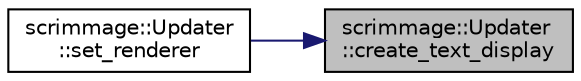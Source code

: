 digraph "scrimmage::Updater::create_text_display"
{
 // LATEX_PDF_SIZE
  edge [fontname="Helvetica",fontsize="10",labelfontname="Helvetica",labelfontsize="10"];
  node [fontname="Helvetica",fontsize="10",shape=record];
  rankdir="RL";
  Node1 [label="scrimmage::Updater\l::create_text_display",height=0.2,width=0.4,color="black", fillcolor="grey75", style="filled", fontcolor="black",tooltip=" "];
  Node1 -> Node2 [dir="back",color="midnightblue",fontsize="10",style="solid",fontname="Helvetica"];
  Node2 [label="scrimmage::Updater\l::set_renderer",height=0.2,width=0.4,color="black", fillcolor="white", style="filled",URL="$classscrimmage_1_1Updater.html#a388a8760bb6b4445a939b369a22f6605",tooltip=" "];
}
